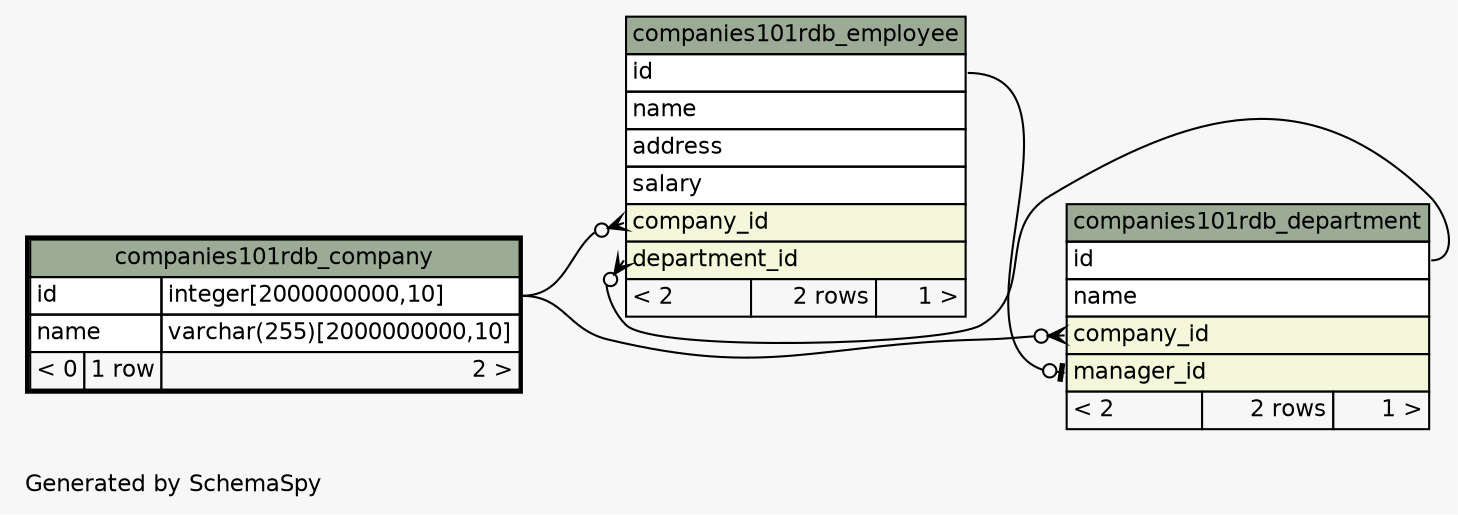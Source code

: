 // dot 2.38.0 on Windows 7 6.1
// SchemaSpy rev 590
digraph "oneDegreeRelationshipsDiagram" {
  graph [
    rankdir="RL"
    bgcolor="#f7f7f7"
    label="\nGenerated by SchemaSpy"
    labeljust="l"
    nodesep="0.18"
    ranksep="0.46"
    fontname="Helvetica"
    fontsize="11"
  ];
  node [
    fontname="Helvetica"
    fontsize="11"
    shape="plaintext"
  ];
  edge [
    arrowsize="0.8"
  ];
  "companies101rdb_department":"company_id":w -> "companies101rdb_company":"id.type":e [arrowhead=none dir=back arrowtail=crowodot];
  "companies101rdb_department":"manager_id":w -> "companies101rdb_employee":"id":e [arrowhead=none dir=back arrowtail=teeodot];
  "companies101rdb_employee":"company_id":w -> "companies101rdb_company":"id.type":e [arrowhead=none dir=back arrowtail=crowodot];
  "companies101rdb_employee":"department_id":w -> "companies101rdb_department":"id":e [arrowhead=none dir=back arrowtail=crowodot];
  "companies101rdb_company" [
    label=<
    <TABLE BORDER="2" CELLBORDER="1" CELLSPACING="0" BGCOLOR="#ffffff">
      <TR><TD COLSPAN="3" BGCOLOR="#9bab96" ALIGN="CENTER">companies101rdb_company</TD></TR>
      <TR><TD PORT="id" COLSPAN="2" ALIGN="LEFT">id</TD><TD PORT="id.type" ALIGN="LEFT">integer[2000000000,10]</TD></TR>
      <TR><TD PORT="name" COLSPAN="2" ALIGN="LEFT">name</TD><TD PORT="name.type" ALIGN="LEFT">varchar(255)[2000000000,10]</TD></TR>
      <TR><TD ALIGN="LEFT" BGCOLOR="#f7f7f7">&lt; 0</TD><TD ALIGN="RIGHT" BGCOLOR="#f7f7f7">1 row</TD><TD ALIGN="RIGHT" BGCOLOR="#f7f7f7">2 &gt;</TD></TR>
    </TABLE>>
    URL="companies101rdb_company.html"
    tooltip="companies101rdb_company"
  ];
  "companies101rdb_department" [
    label=<
    <TABLE BORDER="0" CELLBORDER="1" CELLSPACING="0" BGCOLOR="#ffffff">
      <TR><TD COLSPAN="3" BGCOLOR="#9bab96" ALIGN="CENTER">companies101rdb_department</TD></TR>
      <TR><TD PORT="id" COLSPAN="3" ALIGN="LEFT">id</TD></TR>
      <TR><TD PORT="name" COLSPAN="3" ALIGN="LEFT">name</TD></TR>
      <TR><TD PORT="company_id" COLSPAN="3" BGCOLOR="#f4f7da" ALIGN="LEFT">company_id</TD></TR>
      <TR><TD PORT="manager_id" COLSPAN="3" BGCOLOR="#f4f7da" ALIGN="LEFT">manager_id</TD></TR>
      <TR><TD ALIGN="LEFT" BGCOLOR="#f7f7f7">&lt; 2</TD><TD ALIGN="RIGHT" BGCOLOR="#f7f7f7">2 rows</TD><TD ALIGN="RIGHT" BGCOLOR="#f7f7f7">1 &gt;</TD></TR>
    </TABLE>>
    URL="companies101rdb_department.html"
    tooltip="companies101rdb_department"
  ];
  "companies101rdb_employee" [
    label=<
    <TABLE BORDER="0" CELLBORDER="1" CELLSPACING="0" BGCOLOR="#ffffff">
      <TR><TD COLSPAN="3" BGCOLOR="#9bab96" ALIGN="CENTER">companies101rdb_employee</TD></TR>
      <TR><TD PORT="id" COLSPAN="3" ALIGN="LEFT">id</TD></TR>
      <TR><TD PORT="name" COLSPAN="3" ALIGN="LEFT">name</TD></TR>
      <TR><TD PORT="address" COLSPAN="3" ALIGN="LEFT">address</TD></TR>
      <TR><TD PORT="salary" COLSPAN="3" ALIGN="LEFT">salary</TD></TR>
      <TR><TD PORT="company_id" COLSPAN="3" BGCOLOR="#f4f7da" ALIGN="LEFT">company_id</TD></TR>
      <TR><TD PORT="department_id" COLSPAN="3" BGCOLOR="#f4f7da" ALIGN="LEFT">department_id</TD></TR>
      <TR><TD ALIGN="LEFT" BGCOLOR="#f7f7f7">&lt; 2</TD><TD ALIGN="RIGHT" BGCOLOR="#f7f7f7">2 rows</TD><TD ALIGN="RIGHT" BGCOLOR="#f7f7f7">1 &gt;</TD></TR>
    </TABLE>>
    URL="companies101rdb_employee.html"
    tooltip="companies101rdb_employee"
  ];
}
